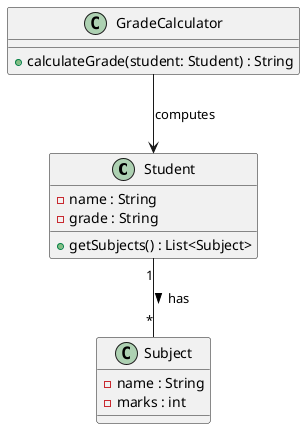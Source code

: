 //Sample Problem 1: School Results Application
//Class Diagram
@startuml
class Student {
  - name : String
  - grade : String
  + getSubjects() : List<Subject>
}

class Subject {
  - name : String
  - marks : int
}

class GradeCalculator {
  + calculateGrade(student: Student) : String
}

Student "1" -- "*" Subject : has >
GradeCalculator --> Student : computes
@enduml

,-------------------------------------------.
|GradeCalculator                            |
|-------------------------------------------|
|+ calculateGrade(student: Student) : String|
`-------------------------------------------'
                      |                      
                      |                      
      ,-------------------------------.      
      |Student                        |      
      |-------------------------------|      
      |- name : String                |      
      |- grade : String               |      
      |+ getSubjects() : List<Subject>|      
      `-------------------------------'      
                      |                      
              ,---------------.              
              |Subject        |              
              |---------------|              
              |- name : String|              
              |- marks : int  |              
              `---------------'              

                                                                    ********
//Object Diagram
@startuml
object student1 {
name = "John"
grade = "A"
        }

object subject1 {
name = "Maths"
marks = 90
        }

object subject2 {
name = "Science"
marks = 85
        }

student1 -- subject1
student1 -- subject2
@enduml

          ,-------------.           
          |student1     |           
          |-------------|           
          |name = "John"|           
          |grade = "A"  |           
          `-------------'           
                                    
                                    
,--------------.  ,----------------.
|subject1      |  |subject2        |
|--------------|  |----------------|
|name = "Maths"|  |name = "Science"|
|marks = 90    |  |marks = 85      |
`--------------'  `----------------'

                                                                            **********
//Sequence Diagram
@startuml
actor Student
participant GradeCalculator
participant Subject

Student -> GradeCalculator : requestGrade()
GradeCalculator -> Subject : getMarks()
Subject --> GradeCalculator : returnMarks()
GradeCalculator --> Student : returnGrade("A")
@enduml


        ,-.                                                 
        `-'                                                 
        /|\                                                 
         |              ,---------------.          ,-------.
        / \             |GradeCalculator|          |Subject|
      Student           `-------+-------'          `---+---'
         |   requestGrade()     |                      |    
         |--------------------->|                      |    
         |                      |                      |    
         |                      |     getMarks()       |    
         |                      |--------------------->|    
         |                      |                      |    
         |                      |    returnMarks()     |    
         |                      |<- - - - - - - - - - -|    
         |                      |                      |    
         |  returnGrade("A")    |                      |    
         |<- - - - - - - - - - -|                      |    
      Student           ,-------+-------.          ,---+---.
        ,-.             |GradeCalculator|          |Subject|
        `-'             `---------------'          `-------'
        /|\                                                 
         |                                                  
        / \                                                 


**************************************************Sample Problem 2: Grocery Store Bill Generation************************************************
Class Diagram
@startuml
class Customer {
  - name : String
  + getProducts() : List<Product>
}

class Product {
  - name : String
  - quantity : int
  - pricePerUnit : double
}

class BillGenerator {
  + generateBill(customer: Customer) : double
}

Customer "1" *-- "*" Product : contains >
BillGenerator --> Customer : computes
@enduml

,-------------------------------------------.
|BillGenerator                              |
|-------------------------------------------|
|+ generateBill(customer: Customer) : double|
`-------------------------------------------'
                      |                      
                      |                      
      ,-------------------------------.      
      |Customer                       |      
      |-------------------------------|      
      |- name : String                |      
      |+ getProducts() : List<Product>|      
      `-------------------------------'      
                      |                      
          ,-----------------------.          
          |Product                |          
          |-----------------------|          
          |- name : String        |          
          |- quantity : int       |          
          |- pricePerUnit : double|          
          `-----------------------'          



                                                                        ******
Object Diagram
@startuml
object customer1 {
name = "Alice"
        }

object product1 {
name = "Apples"
quantity = 2
pricePerUnit = 3
        }

object product2 {
name = "Milk"
quantity = 1
pricePerUnit = 2
        }

customer1 *-- product1
customer1 *-- product2
@enduml


           ,--------------.           
           |customer1     |           
           |--------------|           
           |name = "Alice"|           
           `--------------'           
                                      
                                      
,----------------.  ,----------------.
|product1        |  |product2        |
|----------------|  |----------------|
|name = "Apples" |  |name = "Milk"   |
|quantity = 2    |  |quantity = 1    |
|pricePerUnit = 3|  |pricePerUnit = 2|
`----------------'  `----------------'



                                                                            ***************
Sequence Diagram
@startuml
actor Customer
participant BillGenerator
participant Product

Customer -> BillGenerator : checkout()
BillGenerator -> Product : getPrice(Apples)
Product --> BillGenerator : returnPrice(6)
BillGenerator -> Product : getPrice(Milk)
Product --> BillGenerator : returnPrice(2)
BillGenerator --> Customer : displayBill(8)

@enduml

         ,-.                                                
         `-'                                                
         /|\                                                
          |               ,-------------.          ,-------.
         / \              |BillGenerator|          |Product|
      Customer            `------+------'          `---+---'
          |     checkout()       |                     |    
          |--------------------->|                     |    
          |                      |                     |    
          |                      |  getPrice(Apples)   |    
          |                      |-------------------->|    
          |                      |                     |    
          |                      |   returnPrice(6)    |    
          |                      |<- - - - - - - - - - |    
          |                      |                     |    
          |                      |   getPrice(Milk)    |    
          |                      |-------------------->|    
          |                      |                     |    
          |                      |   returnPrice(2)    |    
          |                      |<- - - - - - - - - - |    
          |                      |                     |    
          |   displayBill(8)     |                     |    
          |<- - - - - - - - - - -|                     |    
      Customer            ,------+------.          ,---+---.
         ,-.              |BillGenerator|          |Product|
         `-'              `-------------'          `-------'
         /|\                                                
          |                                                 
         / \                                                

